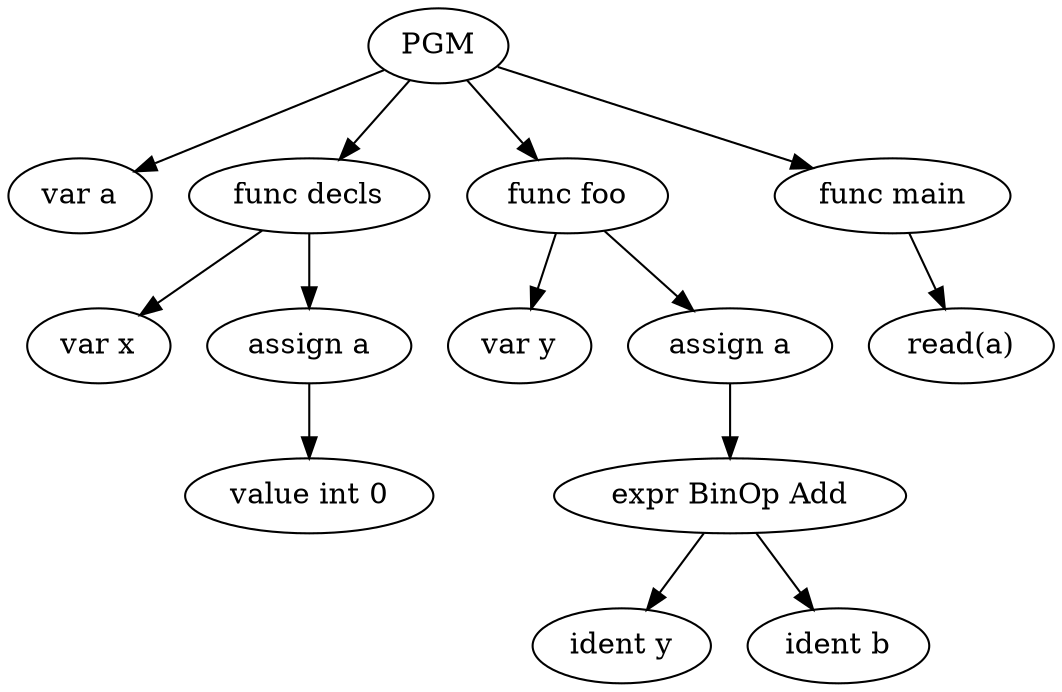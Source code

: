digraph ast {
0[label = PGM, shape = ellipse]
1[label = "var a", shape = ellipse]
0 -> 1
2[label = "func decls", shape = ellipse]
0 -> 2
3[label = "var x", shape = ellipse]
2 -> 3
4[label = "assign a", shape = ellipse]
2 -> 4
5[label = "value int 0", shape = ellipse]
4 -> 5
6[label = "func foo", shape = ellipse]
0 -> 6
7[label = "var y", shape = ellipse]
6 -> 7
8[label = "assign a", shape = ellipse]
6 -> 8
9[label = "expr BinOp Add", shape = ellipse]
8 -> 9
10[label = "ident y", shape = ellipse]
9 -> 10
11[label = "ident b", shape = ellipse]
9 -> 11
12[label = "func main", shape = ellipse]
0 -> 12
13[label = "read(a)", shape = ellipse]
12 -> 13
}